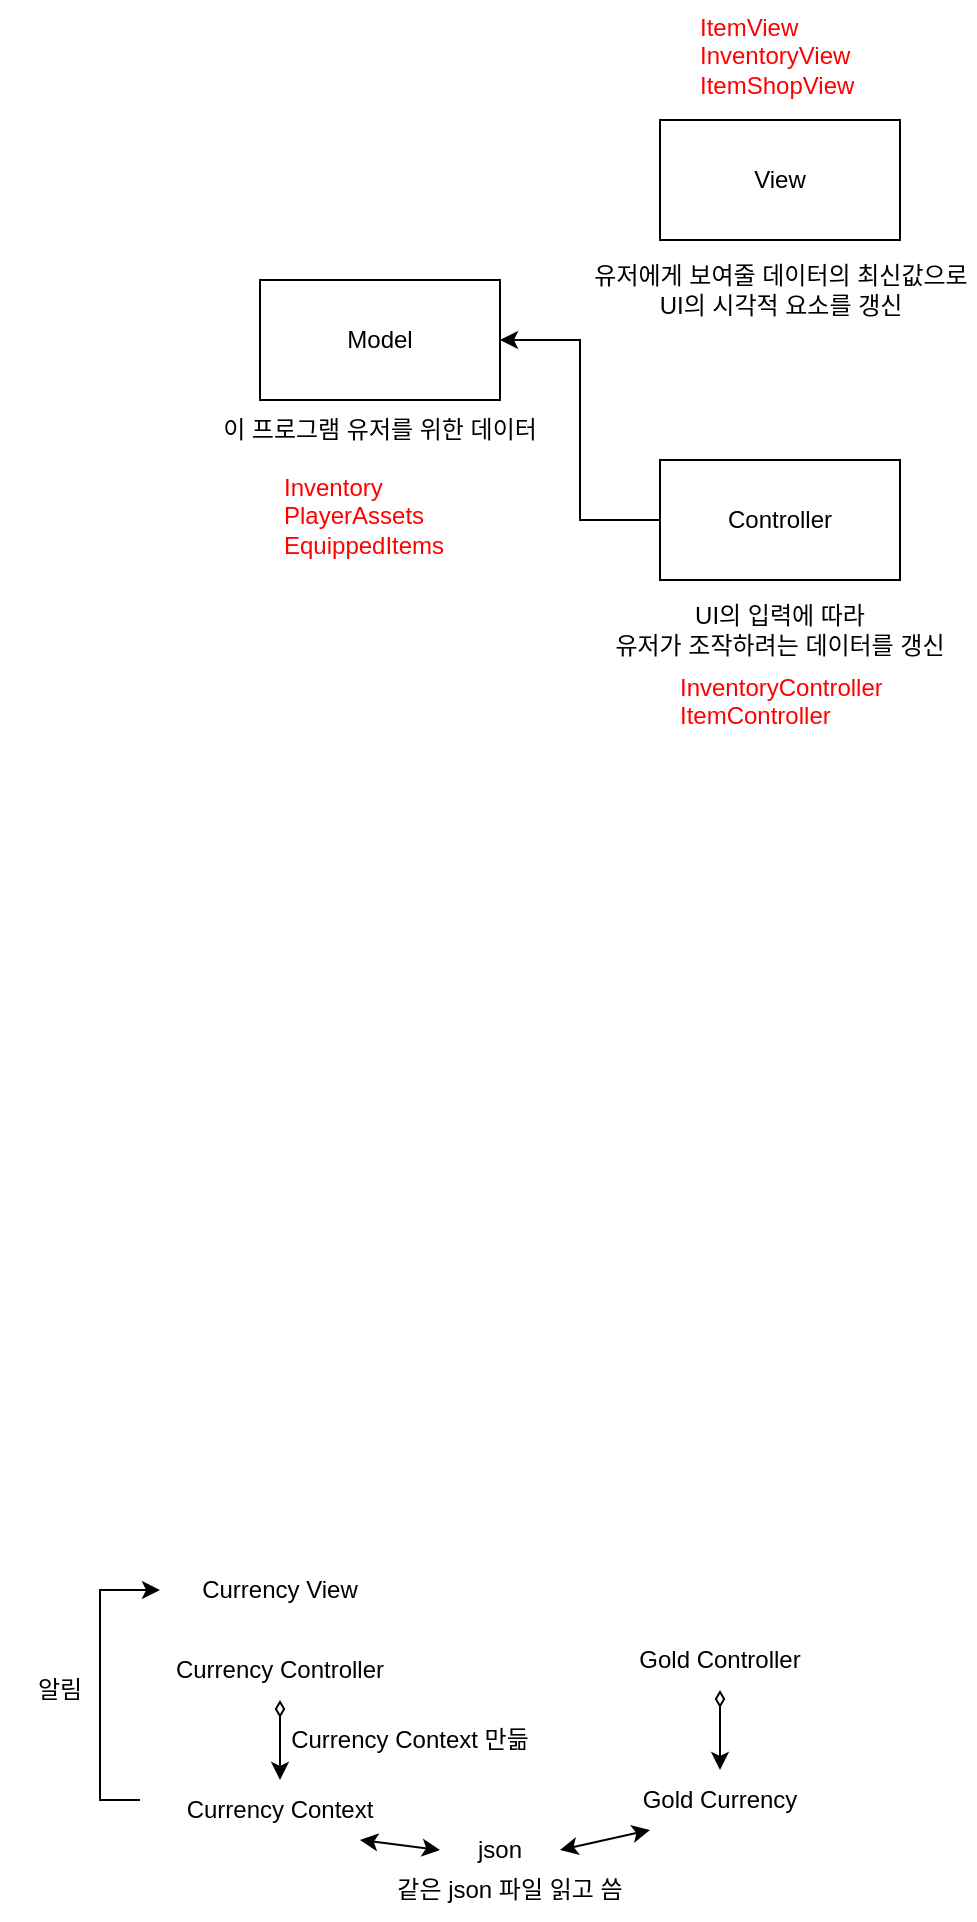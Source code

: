 <mxfile version="26.1.1">
  <diagram name="페이지-1" id="rF6pVbsguHFKyYRbyVCU">
    <mxGraphModel dx="1816" dy="1751" grid="1" gridSize="10" guides="1" tooltips="1" connect="1" arrows="1" fold="1" page="1" pageScale="1" pageWidth="827" pageHeight="1169" math="0" shadow="0">
      <root>
        <mxCell id="0" />
        <mxCell id="1" parent="0" />
        <mxCell id="5Zk93DXa9fb_XMb_ltPY-1" value="Model" style="rounded=0;whiteSpace=wrap;html=1;" parent="1" vertex="1">
          <mxGeometry x="100" y="130" width="120" height="60" as="geometry" />
        </mxCell>
        <mxCell id="5Zk93DXa9fb_XMb_ltPY-2" value="이 프로그램 유저를 위한 데이터" style="text;html=1;align=center;verticalAlign=middle;whiteSpace=wrap;rounded=0;" parent="1" vertex="1">
          <mxGeometry x="75" y="190" width="170" height="30" as="geometry" />
        </mxCell>
        <mxCell id="5Zk93DXa9fb_XMb_ltPY-3" value="Inventory&lt;br&gt;PlayerAssets&lt;div&gt;EquippedItems&lt;/div&gt;" style="text;html=1;whiteSpace=wrap;overflow=hidden;rounded=0;fontColor=#FF0000;" parent="1" vertex="1">
          <mxGeometry x="110" y="220" width="100" height="60" as="geometry" />
        </mxCell>
        <mxCell id="5Zk93DXa9fb_XMb_ltPY-4" value="View" style="rounded=0;whiteSpace=wrap;html=1;" parent="1" vertex="1">
          <mxGeometry x="300" y="50" width="120" height="60" as="geometry" />
        </mxCell>
        <mxCell id="5Zk93DXa9fb_XMb_ltPY-6" style="edgeStyle=orthogonalEdgeStyle;rounded=0;orthogonalLoop=1;jettySize=auto;html=1;entryX=1;entryY=0.5;entryDx=0;entryDy=0;" parent="1" source="5Zk93DXa9fb_XMb_ltPY-5" target="5Zk93DXa9fb_XMb_ltPY-1" edge="1">
          <mxGeometry relative="1" as="geometry" />
        </mxCell>
        <mxCell id="5Zk93DXa9fb_XMb_ltPY-5" value="Controller" style="rounded=0;whiteSpace=wrap;html=1;" parent="1" vertex="1">
          <mxGeometry x="300" y="220" width="120" height="60" as="geometry" />
        </mxCell>
        <mxCell id="5Zk93DXa9fb_XMb_ltPY-7" value="UI의 입력에 따라 &lt;br&gt;유저가 조작하려는 데이터를 갱신" style="text;html=1;align=center;verticalAlign=middle;whiteSpace=wrap;rounded=0;" parent="1" vertex="1">
          <mxGeometry x="275" y="290" width="170" height="30" as="geometry" />
        </mxCell>
        <mxCell id="5Zk93DXa9fb_XMb_ltPY-8" value="InventoryController&lt;div&gt;ItemController&lt;/div&gt;" style="text;html=1;whiteSpace=wrap;overflow=hidden;rounded=0;fontColor=#FF0000;" parent="1" vertex="1">
          <mxGeometry x="307.5" y="320" width="105" height="60" as="geometry" />
        </mxCell>
        <mxCell id="5Zk93DXa9fb_XMb_ltPY-9" value="유저에게 보여줄 데이터의 최신값으로&lt;br&gt;UI의 시각적 요소를 갱신" style="text;html=1;align=center;verticalAlign=middle;whiteSpace=wrap;rounded=0;" parent="1" vertex="1">
          <mxGeometry x="262.5" y="120" width="195" height="30" as="geometry" />
        </mxCell>
        <mxCell id="5Zk93DXa9fb_XMb_ltPY-10" value="ItemView&lt;br&gt;InventoryView&lt;br&gt;ItemShopView" style="text;html=1;whiteSpace=wrap;overflow=hidden;rounded=0;fontColor=#FF0000;" parent="1" vertex="1">
          <mxGeometry x="317.5" y="-10" width="85" height="50" as="geometry" />
        </mxCell>
        <mxCell id="yY0bJ5FuwwHbKXLzC95C-3" style="edgeStyle=orthogonalEdgeStyle;rounded=0;orthogonalLoop=1;jettySize=auto;html=1;startArrow=diamondThin;startFill=0;" edge="1" parent="1" source="yY0bJ5FuwwHbKXLzC95C-1" target="yY0bJ5FuwwHbKXLzC95C-2">
          <mxGeometry relative="1" as="geometry" />
        </mxCell>
        <mxCell id="yY0bJ5FuwwHbKXLzC95C-1" value="Currency Controller" style="text;html=1;align=center;verticalAlign=middle;whiteSpace=wrap;rounded=0;" vertex="1" parent="1">
          <mxGeometry x="40" y="810" width="140" height="30" as="geometry" />
        </mxCell>
        <mxCell id="yY0bJ5FuwwHbKXLzC95C-6" style="edgeStyle=orthogonalEdgeStyle;rounded=0;orthogonalLoop=1;jettySize=auto;html=1;entryX=0;entryY=0.5;entryDx=0;entryDy=0;" edge="1" parent="1" source="yY0bJ5FuwwHbKXLzC95C-2" target="yY0bJ5FuwwHbKXLzC95C-5">
          <mxGeometry relative="1" as="geometry">
            <mxPoint x="20" y="790" as="targetPoint" />
            <Array as="points">
              <mxPoint x="20" y="890" />
              <mxPoint x="20" y="785" />
            </Array>
          </mxGeometry>
        </mxCell>
        <mxCell id="yY0bJ5FuwwHbKXLzC95C-2" value="Currency Context" style="text;html=1;align=center;verticalAlign=middle;whiteSpace=wrap;rounded=0;" vertex="1" parent="1">
          <mxGeometry x="40" y="880" width="140" height="30" as="geometry" />
        </mxCell>
        <mxCell id="yY0bJ5FuwwHbKXLzC95C-4" value="Currency Context 만듦" style="text;html=1;align=center;verticalAlign=middle;whiteSpace=wrap;rounded=0;" vertex="1" parent="1">
          <mxGeometry x="100" y="845" width="150" height="30" as="geometry" />
        </mxCell>
        <mxCell id="yY0bJ5FuwwHbKXLzC95C-5" value="Currency View" style="text;html=1;align=center;verticalAlign=middle;whiteSpace=wrap;rounded=0;" vertex="1" parent="1">
          <mxGeometry x="50" y="770" width="120" height="30" as="geometry" />
        </mxCell>
        <mxCell id="yY0bJ5FuwwHbKXLzC95C-7" value="알림" style="text;html=1;align=center;verticalAlign=middle;whiteSpace=wrap;rounded=0;" vertex="1" parent="1">
          <mxGeometry x="-30" y="820" width="60" height="30" as="geometry" />
        </mxCell>
        <mxCell id="yY0bJ5FuwwHbKXLzC95C-8" value="json" style="text;html=1;align=center;verticalAlign=middle;whiteSpace=wrap;rounded=0;" vertex="1" parent="1">
          <mxGeometry x="190" y="900" width="60" height="30" as="geometry" />
        </mxCell>
        <mxCell id="yY0bJ5FuwwHbKXLzC95C-9" value="" style="endArrow=classic;startArrow=classic;html=1;rounded=0;entryX=0;entryY=0.5;entryDx=0;entryDy=0;" edge="1" parent="1" target="yY0bJ5FuwwHbKXLzC95C-8">
          <mxGeometry width="50" height="50" relative="1" as="geometry">
            <mxPoint x="150" y="910" as="sourcePoint" />
            <mxPoint x="200" y="860" as="targetPoint" />
          </mxGeometry>
        </mxCell>
        <mxCell id="yY0bJ5FuwwHbKXLzC95C-12" style="edgeStyle=orthogonalEdgeStyle;rounded=0;orthogonalLoop=1;jettySize=auto;html=1;startArrow=diamondThin;startFill=0;" edge="1" parent="1" source="yY0bJ5FuwwHbKXLzC95C-13" target="yY0bJ5FuwwHbKXLzC95C-14">
          <mxGeometry relative="1" as="geometry" />
        </mxCell>
        <mxCell id="yY0bJ5FuwwHbKXLzC95C-13" value="Gold Controller" style="text;html=1;align=center;verticalAlign=middle;whiteSpace=wrap;rounded=0;" vertex="1" parent="1">
          <mxGeometry x="260" y="805" width="140" height="30" as="geometry" />
        </mxCell>
        <mxCell id="yY0bJ5FuwwHbKXLzC95C-14" value="Gold Currency" style="text;html=1;align=center;verticalAlign=middle;whiteSpace=wrap;rounded=0;" vertex="1" parent="1">
          <mxGeometry x="260" y="875" width="140" height="30" as="geometry" />
        </mxCell>
        <mxCell id="yY0bJ5FuwwHbKXLzC95C-15" value="" style="endArrow=classic;startArrow=classic;html=1;rounded=0;entryX=1;entryY=0.5;entryDx=0;entryDy=0;exitX=0.25;exitY=1;exitDx=0;exitDy=0;" edge="1" parent="1" source="yY0bJ5FuwwHbKXLzC95C-14" target="yY0bJ5FuwwHbKXLzC95C-8">
          <mxGeometry width="50" height="50" relative="1" as="geometry">
            <mxPoint x="160" y="920" as="sourcePoint" />
            <mxPoint x="200" y="925" as="targetPoint" />
          </mxGeometry>
        </mxCell>
        <mxCell id="yY0bJ5FuwwHbKXLzC95C-16" value="같은 json 파일 읽고 씀" style="text;html=1;align=center;verticalAlign=middle;whiteSpace=wrap;rounded=0;" vertex="1" parent="1">
          <mxGeometry x="150" y="920" width="150" height="30" as="geometry" />
        </mxCell>
      </root>
    </mxGraphModel>
  </diagram>
</mxfile>

